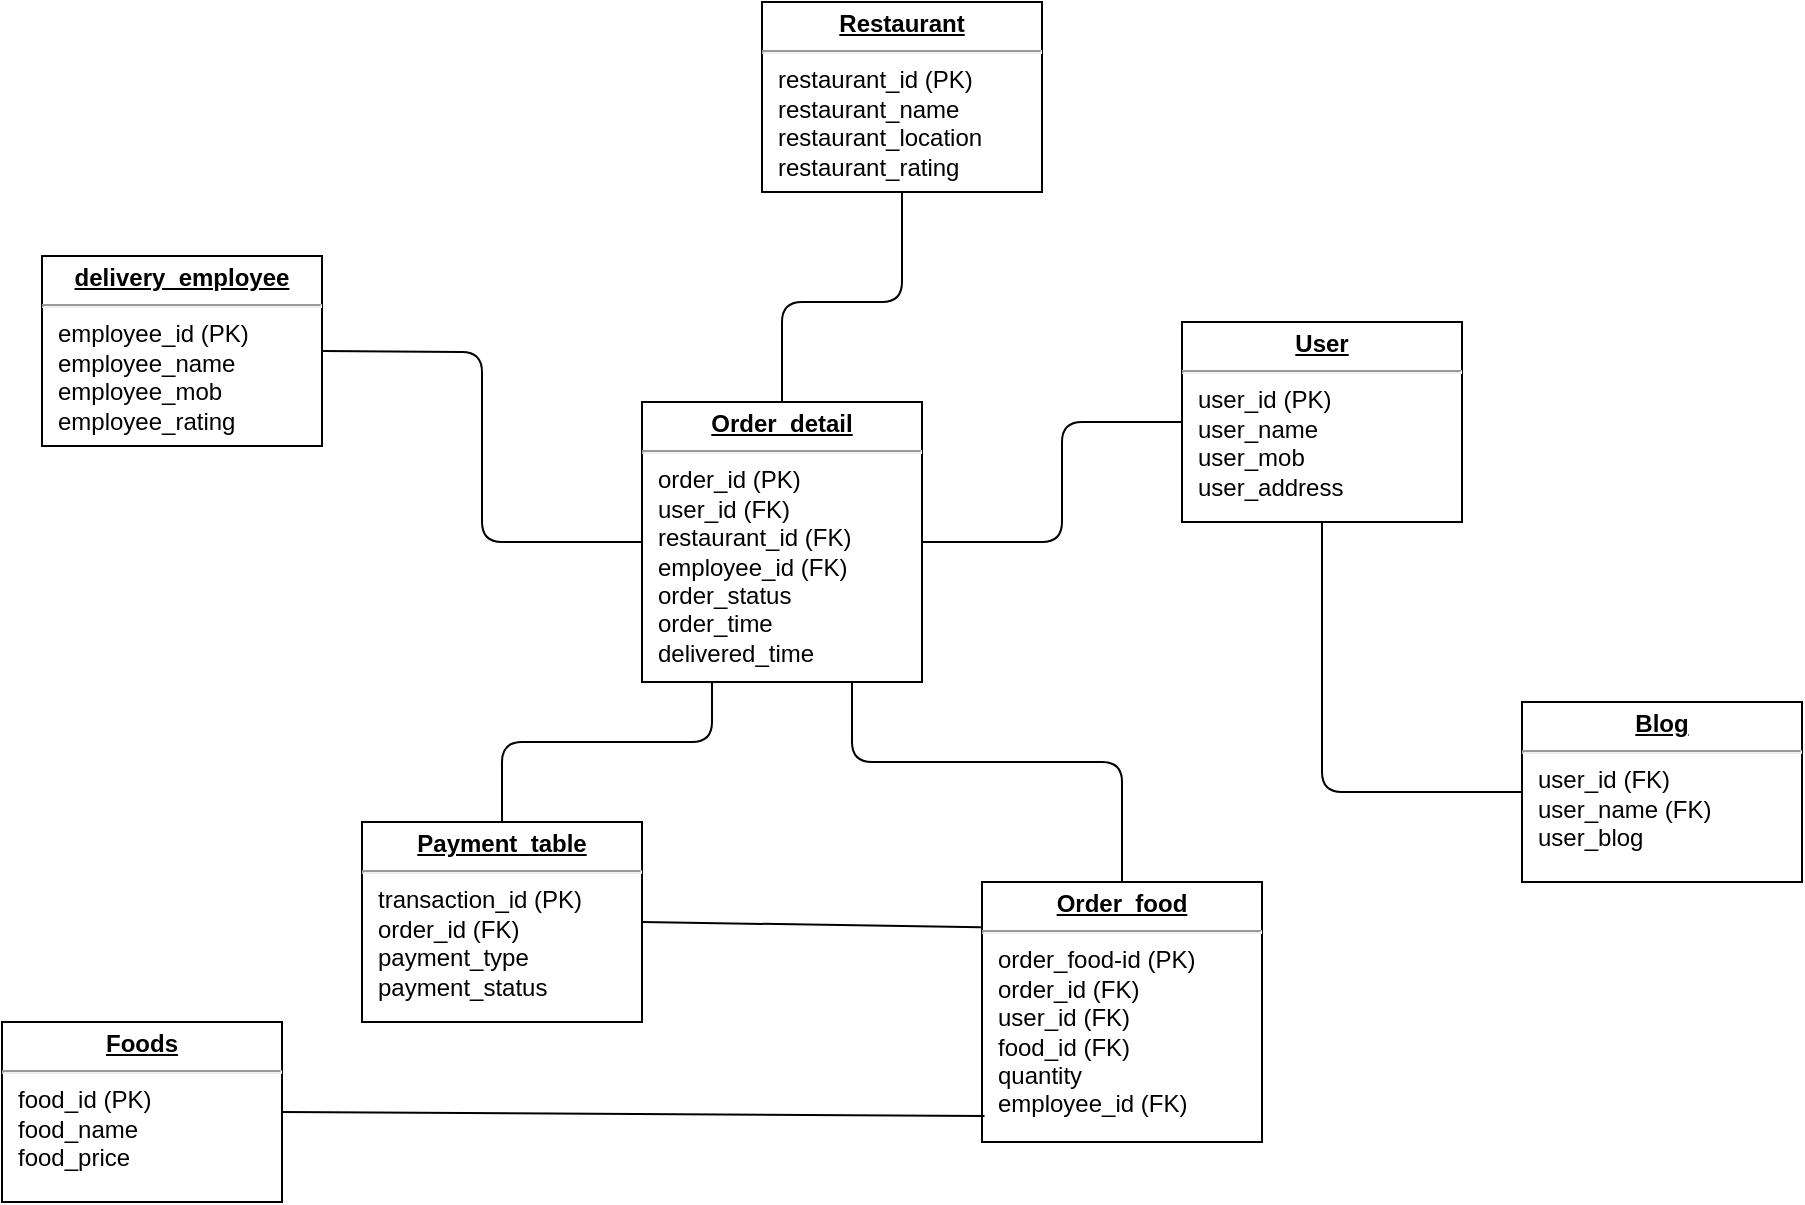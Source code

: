 <mxfile version="14.4.3" type="device"><diagram name="Page-1" id="a7904f86-f2b4-8e86-fa97-74104820619b"><mxGraphModel dx="988" dy="604" grid="1" gridSize="10" guides="1" tooltips="1" connect="1" arrows="1" fold="1" page="1" pageScale="1" pageWidth="1100" pageHeight="850" background="#ffffff" math="0" shadow="0"><root><mxCell id="0"/><mxCell id="1" parent="0"/><mxCell id="24794b860abc3c2d-1" value="&lt;p style=&quot;margin: 0px ; margin-top: 4px ; text-align: center ; text-decoration: underline&quot;&gt;&lt;b&gt;Foods&lt;/b&gt;&lt;/p&gt;&lt;hr&gt;&lt;p style=&quot;margin: 0px ; margin-left: 8px&quot;&gt;food_id (PK)&lt;/p&gt;&lt;p style=&quot;margin: 0px ; margin-left: 8px&quot;&gt;food_name&lt;/p&gt;&lt;p style=&quot;margin: 0px ; margin-left: 8px&quot;&gt;food_price&lt;/p&gt;" style="verticalAlign=top;align=left;overflow=fill;fontSize=12;fontFamily=Helvetica;html=1;rounded=0;shadow=0;comic=0;labelBackgroundColor=none;strokeWidth=1" parent="1" vertex="1"><mxGeometry x="90" y="670" width="140" height="90" as="geometry"/></mxCell><mxCell id="24794b860abc3c2d-17" value="&lt;p style=&quot;margin: 0px ; margin-top: 4px ; text-align: center ; text-decoration: underline&quot;&gt;&lt;b&gt;delivery_employee&lt;/b&gt;&lt;/p&gt;&lt;hr&gt;&lt;p style=&quot;margin: 0px ; margin-left: 8px&quot;&gt;employee_id (PK)&lt;/p&gt;&lt;p style=&quot;margin: 0px ; margin-left: 8px&quot;&gt;employee_name&lt;br&gt;&lt;/p&gt;&lt;p style=&quot;margin: 0px ; margin-left: 8px&quot;&gt;employee_mob&lt;/p&gt;&lt;p style=&quot;margin: 0px ; margin-left: 8px&quot;&gt;employee_rating&lt;br&gt;&lt;/p&gt;" style="verticalAlign=top;align=left;overflow=fill;fontSize=12;fontFamily=Helvetica;html=1;rounded=0;shadow=0;comic=0;labelBackgroundColor=none;strokeWidth=1" parent="1" vertex="1"><mxGeometry x="110" y="287" width="140" height="95" as="geometry"/></mxCell><mxCell id="24794b860abc3c2d-19" value="&lt;p style=&quot;margin: 0px ; margin-top: 4px ; text-align: center ; text-decoration: underline&quot;&gt;&lt;b&gt;Restaurant&lt;/b&gt;&lt;/p&gt;&lt;hr&gt;&lt;p style=&quot;margin: 0px ; margin-left: 8px&quot;&gt;restaurant_id (PK)&lt;/p&gt;&lt;p style=&quot;margin: 0px ; margin-left: 8px&quot;&gt;restaurant_name&amp;nbsp;&lt;br&gt;&lt;/p&gt;&lt;p style=&quot;margin: 0px ; margin-left: 8px&quot;&gt;restaurant_location&lt;br&gt;&lt;/p&gt;&lt;p style=&quot;margin: 0px ; margin-left: 8px&quot;&gt;restaurant_rating&lt;br&gt;&lt;/p&gt;" style="verticalAlign=top;align=left;overflow=fill;fontSize=12;fontFamily=Helvetica;html=1;rounded=0;shadow=0;comic=0;labelBackgroundColor=none;strokeWidth=1" parent="1" vertex="1"><mxGeometry x="470" y="160" width="140" height="95" as="geometry"/></mxCell><mxCell id="24794b860abc3c2d-20" value="&lt;p style=&quot;margin: 0px ; margin-top: 4px ; text-align: center ; text-decoration: underline&quot;&gt;&lt;b&gt;Order_detail&lt;/b&gt;&lt;/p&gt;&lt;hr&gt;&lt;p style=&quot;margin: 0px ; margin-left: 8px&quot;&gt;order_id (PK)&lt;/p&gt;&lt;p style=&quot;margin: 0px ; margin-left: 8px&quot;&gt;user_id (FK)&lt;/p&gt;&lt;p style=&quot;margin: 0px ; margin-left: 8px&quot;&gt;restaurant_id (FK)&lt;br&gt;&lt;/p&gt;&lt;p style=&quot;margin: 0px ; margin-left: 8px&quot;&gt;employee_id (FK)&amp;nbsp;&lt;/p&gt;&lt;p style=&quot;margin: 0px ; margin-left: 8px&quot;&gt;&lt;span&gt;order_status&lt;/span&gt;&lt;/p&gt;&lt;p style=&quot;margin: 0px ; margin-left: 8px&quot;&gt;order_time&lt;/p&gt;&lt;p style=&quot;margin: 0px ; margin-left: 8px&quot;&gt;delivered_time&lt;/p&gt;" style="verticalAlign=top;align=left;overflow=fill;fontSize=12;fontFamily=Helvetica;html=1;rounded=0;shadow=0;comic=0;labelBackgroundColor=none;strokeWidth=1" parent="1" vertex="1"><mxGeometry x="410" y="360" width="140" height="140" as="geometry"/></mxCell><mxCell id="24794b860abc3c2d-23" value="&lt;p style=&quot;margin: 0px ; margin-top: 4px ; text-align: center ; text-decoration: underline&quot;&gt;&lt;b&gt;User&lt;/b&gt;&lt;/p&gt;&lt;hr&gt;&lt;p style=&quot;margin: 0px ; margin-left: 8px&quot;&gt;user_id (PK)&lt;/p&gt;&lt;p style=&quot;margin: 0px ; margin-left: 8px&quot;&gt;user_name&lt;/p&gt;&lt;p style=&quot;margin: 0px ; margin-left: 8px&quot;&gt;user_mob&lt;/p&gt;&lt;p style=&quot;margin: 0px ; margin-left: 8px&quot;&gt;user_address&lt;/p&gt;" style="verticalAlign=top;align=left;overflow=fill;fontSize=12;fontFamily=Helvetica;html=1;rounded=0;shadow=0;comic=0;labelBackgroundColor=none;strokeWidth=1" parent="1" vertex="1"><mxGeometry x="680" y="320" width="140" height="100" as="geometry"/></mxCell><mxCell id="24794b860abc3c2d-28" value="&lt;p style=&quot;margin: 0px ; margin-top: 4px ; text-align: center ; text-decoration: underline&quot;&gt;&lt;b&gt;Order_food&lt;/b&gt;&lt;/p&gt;&lt;hr&gt;&lt;p style=&quot;margin: 0px ; margin-left: 8px&quot;&gt;order_food-id (PK)&lt;/p&gt;&lt;p style=&quot;margin: 0px ; margin-left: 8px&quot;&gt;order_id (FK)&lt;/p&gt;&lt;p style=&quot;margin: 0px ; margin-left: 8px&quot;&gt;user_id (FK)&lt;/p&gt;&lt;p style=&quot;margin: 0px ; margin-left: 8px&quot;&gt;food_id (FK)&lt;/p&gt;&lt;p style=&quot;margin: 0px ; margin-left: 8px&quot;&gt;quantity&lt;/p&gt;&lt;p style=&quot;margin: 0px ; margin-left: 8px&quot;&gt;employee_id (FK)&lt;/p&gt;&lt;p style=&quot;margin: 0px ; margin-left: 8px&quot;&gt;&lt;br&gt;&lt;/p&gt;" style="verticalAlign=top;align=left;overflow=fill;fontSize=12;fontFamily=Helvetica;html=1;rounded=0;shadow=0;comic=0;labelBackgroundColor=none;strokeWidth=1" parent="1" vertex="1"><mxGeometry x="580" y="600" width="140" height="130" as="geometry"/></mxCell><mxCell id="24794b860abc3c2d-29" value="&lt;p style=&quot;margin: 0px ; margin-top: 4px ; text-align: center ; text-decoration: underline&quot;&gt;&lt;b&gt;Payment_table&lt;/b&gt;&lt;/p&gt;&lt;hr&gt;&lt;p style=&quot;margin: 0px ; margin-left: 8px&quot;&gt;transaction_id (PK)&lt;/p&gt;&lt;p style=&quot;margin: 0px ; margin-left: 8px&quot;&gt;order_id (FK)&lt;/p&gt;&lt;p style=&quot;margin: 0px ; margin-left: 8px&quot;&gt;payment_type&lt;br&gt;&lt;/p&gt;&lt;p style=&quot;margin: 0px ; margin-left: 8px&quot;&gt;payment_status&lt;/p&gt;&lt;p style=&quot;margin: 0px ; margin-left: 8px&quot;&gt;&lt;br&gt;&lt;/p&gt;" style="verticalAlign=top;align=left;overflow=fill;fontSize=12;fontFamily=Helvetica;html=1;rounded=0;shadow=0;comic=0;labelBackgroundColor=none;strokeWidth=1" parent="1" vertex="1"><mxGeometry x="270" y="570" width="140" height="100" as="geometry"/></mxCell><mxCell id="fGMXhaFYykZZSe72RqC5-1" value="&lt;p style=&quot;margin: 0px ; margin-top: 4px ; text-align: center ; text-decoration: underline&quot;&gt;&lt;b&gt;Blog&lt;/b&gt;&lt;/p&gt;&lt;hr&gt;&lt;p style=&quot;margin: 0px ; margin-left: 8px&quot;&gt;&lt;span&gt;user_id (FK)&lt;/span&gt;&lt;br&gt;&lt;/p&gt;&lt;p style=&quot;margin: 0px ; margin-left: 8px&quot;&gt;user_name (FK)&lt;/p&gt;&lt;p style=&quot;margin: 0px ; margin-left: 8px&quot;&gt;user_blog&lt;/p&gt;" style="verticalAlign=top;align=left;overflow=fill;fontSize=12;fontFamily=Helvetica;html=1;rounded=0;shadow=0;comic=0;labelBackgroundColor=none;strokeWidth=1" vertex="1" parent="1"><mxGeometry x="850" y="510" width="140" height="90" as="geometry"/></mxCell><mxCell id="fGMXhaFYykZZSe72RqC5-2" value="" style="endArrow=none;html=1;entryX=0.5;entryY=1;entryDx=0;entryDy=0;exitX=0.5;exitY=0;exitDx=0;exitDy=0;" edge="1" parent="1" source="24794b860abc3c2d-20" target="24794b860abc3c2d-19"><mxGeometry width="50" height="50" relative="1" as="geometry"><mxPoint x="540" y="530" as="sourcePoint"/><mxPoint x="590" y="480" as="targetPoint"/><Array as="points"><mxPoint x="480" y="310"/><mxPoint x="540" y="310"/></Array></mxGeometry></mxCell><mxCell id="fGMXhaFYykZZSe72RqC5-3" value="" style="endArrow=none;html=1;entryX=1;entryY=0.5;entryDx=0;entryDy=0;exitX=0;exitY=0.5;exitDx=0;exitDy=0;" edge="1" parent="1" source="24794b860abc3c2d-20" target="24794b860abc3c2d-17"><mxGeometry width="50" height="50" relative="1" as="geometry"><mxPoint x="490" y="370" as="sourcePoint"/><mxPoint x="490" y="230" as="targetPoint"/><Array as="points"><mxPoint x="330" y="430"/><mxPoint x="330" y="335"/></Array></mxGeometry></mxCell><mxCell id="fGMXhaFYykZZSe72RqC5-4" value="" style="endArrow=none;html=1;exitX=0.5;exitY=0;exitDx=0;exitDy=0;entryX=0.25;entryY=1;entryDx=0;entryDy=0;" edge="1" parent="1" source="24794b860abc3c2d-29" target="24794b860abc3c2d-20"><mxGeometry width="50" height="50" relative="1" as="geometry"><mxPoint x="450" y="540" as="sourcePoint"/><mxPoint x="480" y="560" as="targetPoint"/><Array as="points"><mxPoint x="340" y="530"/><mxPoint x="445" y="530"/></Array></mxGeometry></mxCell><mxCell id="fGMXhaFYykZZSe72RqC5-5" value="" style="endArrow=none;html=1;exitX=1;exitY=0.5;exitDx=0;exitDy=0;entryX=0.009;entryY=0.9;entryDx=0;entryDy=0;entryPerimeter=0;" edge="1" parent="1" source="24794b860abc3c2d-1" target="24794b860abc3c2d-28"><mxGeometry width="50" height="50" relative="1" as="geometry"><mxPoint x="450" y="540" as="sourcePoint"/><mxPoint x="500" y="490" as="targetPoint"/></mxGeometry></mxCell><mxCell id="fGMXhaFYykZZSe72RqC5-6" value="" style="endArrow=none;html=1;exitX=1;exitY=0.5;exitDx=0;exitDy=0;entryX=-0.004;entryY=0.174;entryDx=0;entryDy=0;entryPerimeter=0;" edge="1" parent="1" source="24794b860abc3c2d-29" target="24794b860abc3c2d-28"><mxGeometry width="50" height="50" relative="1" as="geometry"><mxPoint x="450" y="540" as="sourcePoint"/><mxPoint x="500" y="490" as="targetPoint"/></mxGeometry></mxCell><mxCell id="fGMXhaFYykZZSe72RqC5-7" value="" style="endArrow=none;html=1;entryX=0.75;entryY=1;entryDx=0;entryDy=0;exitX=0.5;exitY=0;exitDx=0;exitDy=0;" edge="1" parent="1" source="24794b860abc3c2d-28" target="24794b860abc3c2d-20"><mxGeometry width="50" height="50" relative="1" as="geometry"><mxPoint x="450" y="540" as="sourcePoint"/><mxPoint x="500" y="490" as="targetPoint"/><Array as="points"><mxPoint x="650" y="540"/><mxPoint x="515" y="540"/></Array></mxGeometry></mxCell><mxCell id="fGMXhaFYykZZSe72RqC5-8" value="" style="endArrow=none;html=1;entryX=0;entryY=0.5;entryDx=0;entryDy=0;exitX=1;exitY=0.5;exitDx=0;exitDy=0;" edge="1" parent="1" source="24794b860abc3c2d-20" target="24794b860abc3c2d-23"><mxGeometry width="50" height="50" relative="1" as="geometry"><mxPoint x="450" y="540" as="sourcePoint"/><mxPoint x="500" y="490" as="targetPoint"/><Array as="points"><mxPoint x="620" y="430"/><mxPoint x="620" y="370"/></Array></mxGeometry></mxCell><mxCell id="fGMXhaFYykZZSe72RqC5-11" value="" style="endArrow=none;html=1;entryX=0.5;entryY=1;entryDx=0;entryDy=0;exitX=0;exitY=0.5;exitDx=0;exitDy=0;" edge="1" parent="1" source="fGMXhaFYykZZSe72RqC5-1" target="24794b860abc3c2d-23"><mxGeometry width="50" height="50" relative="1" as="geometry"><mxPoint x="510" y="540" as="sourcePoint"/><mxPoint x="560" y="490" as="targetPoint"/><Array as="points"><mxPoint x="750" y="555"/></Array></mxGeometry></mxCell></root></mxGraphModel></diagram></mxfile>